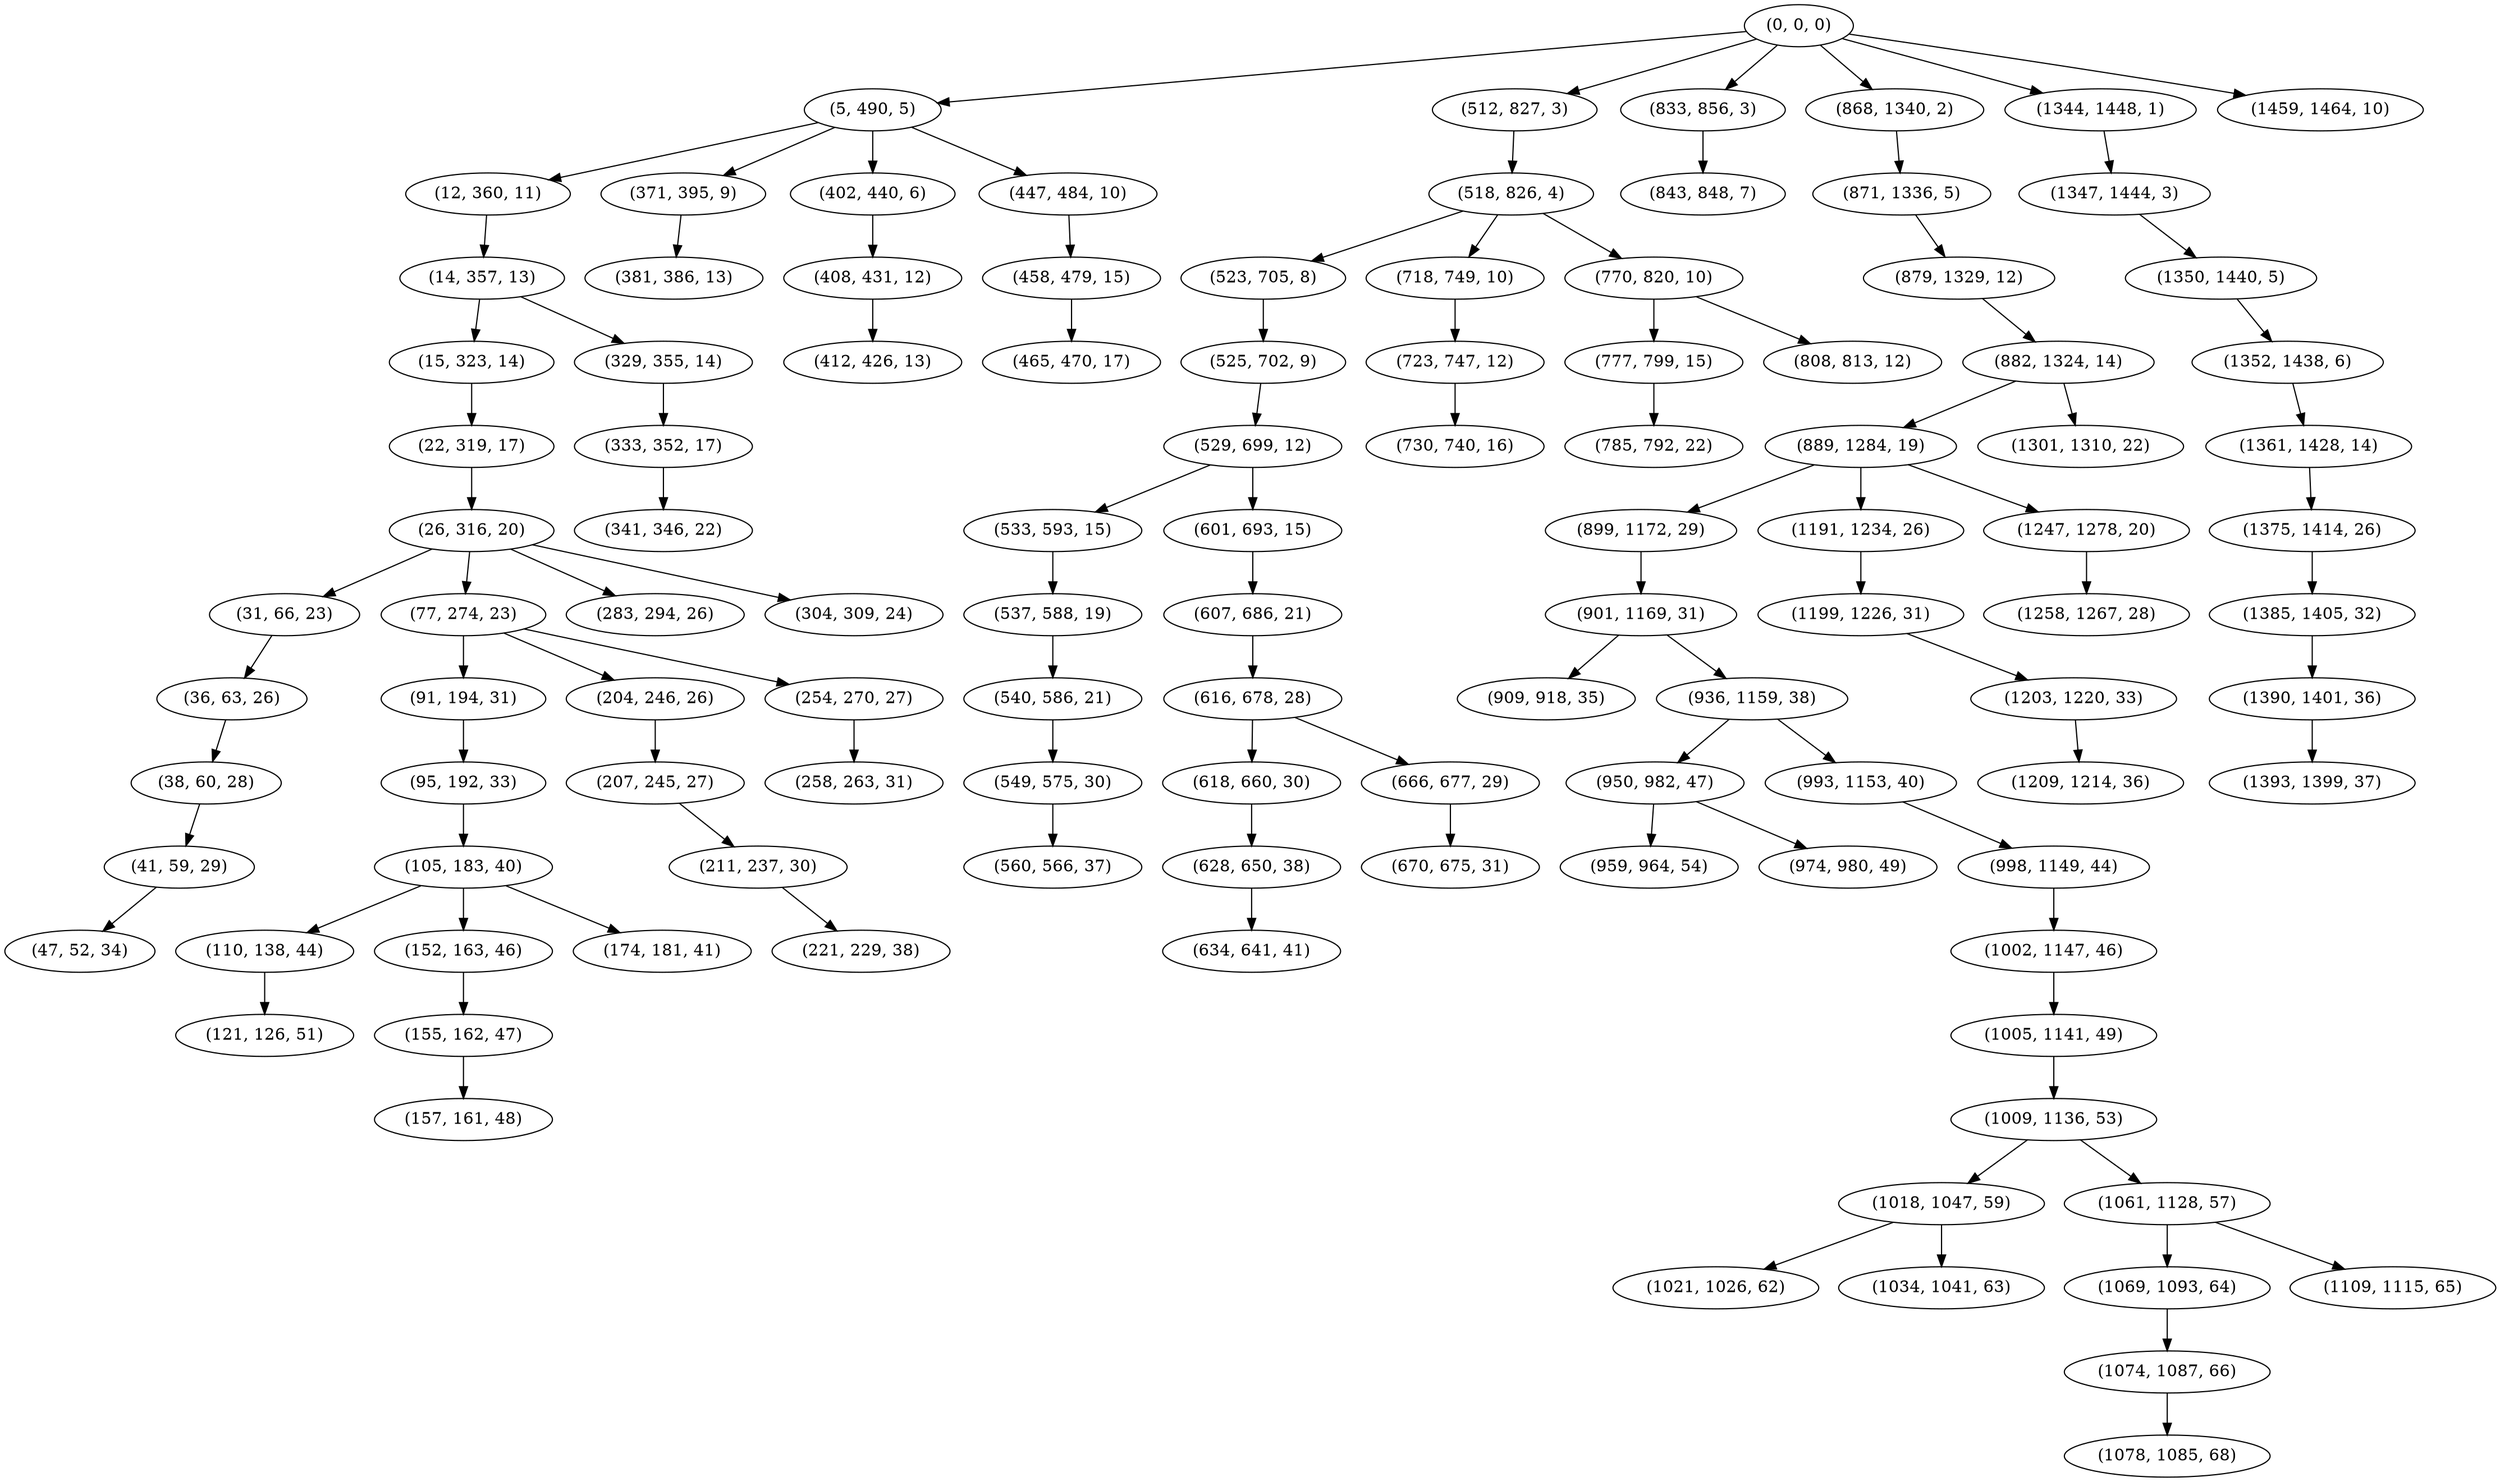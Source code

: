 digraph tree {
    "(0, 0, 0)";
    "(5, 490, 5)";
    "(12, 360, 11)";
    "(14, 357, 13)";
    "(15, 323, 14)";
    "(22, 319, 17)";
    "(26, 316, 20)";
    "(31, 66, 23)";
    "(36, 63, 26)";
    "(38, 60, 28)";
    "(41, 59, 29)";
    "(47, 52, 34)";
    "(77, 274, 23)";
    "(91, 194, 31)";
    "(95, 192, 33)";
    "(105, 183, 40)";
    "(110, 138, 44)";
    "(121, 126, 51)";
    "(152, 163, 46)";
    "(155, 162, 47)";
    "(157, 161, 48)";
    "(174, 181, 41)";
    "(204, 246, 26)";
    "(207, 245, 27)";
    "(211, 237, 30)";
    "(221, 229, 38)";
    "(254, 270, 27)";
    "(258, 263, 31)";
    "(283, 294, 26)";
    "(304, 309, 24)";
    "(329, 355, 14)";
    "(333, 352, 17)";
    "(341, 346, 22)";
    "(371, 395, 9)";
    "(381, 386, 13)";
    "(402, 440, 6)";
    "(408, 431, 12)";
    "(412, 426, 13)";
    "(447, 484, 10)";
    "(458, 479, 15)";
    "(465, 470, 17)";
    "(512, 827, 3)";
    "(518, 826, 4)";
    "(523, 705, 8)";
    "(525, 702, 9)";
    "(529, 699, 12)";
    "(533, 593, 15)";
    "(537, 588, 19)";
    "(540, 586, 21)";
    "(549, 575, 30)";
    "(560, 566, 37)";
    "(601, 693, 15)";
    "(607, 686, 21)";
    "(616, 678, 28)";
    "(618, 660, 30)";
    "(628, 650, 38)";
    "(634, 641, 41)";
    "(666, 677, 29)";
    "(670, 675, 31)";
    "(718, 749, 10)";
    "(723, 747, 12)";
    "(730, 740, 16)";
    "(770, 820, 10)";
    "(777, 799, 15)";
    "(785, 792, 22)";
    "(808, 813, 12)";
    "(833, 856, 3)";
    "(843, 848, 7)";
    "(868, 1340, 2)";
    "(871, 1336, 5)";
    "(879, 1329, 12)";
    "(882, 1324, 14)";
    "(889, 1284, 19)";
    "(899, 1172, 29)";
    "(901, 1169, 31)";
    "(909, 918, 35)";
    "(936, 1159, 38)";
    "(950, 982, 47)";
    "(959, 964, 54)";
    "(974, 980, 49)";
    "(993, 1153, 40)";
    "(998, 1149, 44)";
    "(1002, 1147, 46)";
    "(1005, 1141, 49)";
    "(1009, 1136, 53)";
    "(1018, 1047, 59)";
    "(1021, 1026, 62)";
    "(1034, 1041, 63)";
    "(1061, 1128, 57)";
    "(1069, 1093, 64)";
    "(1074, 1087, 66)";
    "(1078, 1085, 68)";
    "(1109, 1115, 65)";
    "(1191, 1234, 26)";
    "(1199, 1226, 31)";
    "(1203, 1220, 33)";
    "(1209, 1214, 36)";
    "(1247, 1278, 20)";
    "(1258, 1267, 28)";
    "(1301, 1310, 22)";
    "(1344, 1448, 1)";
    "(1347, 1444, 3)";
    "(1350, 1440, 5)";
    "(1352, 1438, 6)";
    "(1361, 1428, 14)";
    "(1375, 1414, 26)";
    "(1385, 1405, 32)";
    "(1390, 1401, 36)";
    "(1393, 1399, 37)";
    "(1459, 1464, 10)";
    "(0, 0, 0)" -> "(5, 490, 5)";
    "(0, 0, 0)" -> "(512, 827, 3)";
    "(0, 0, 0)" -> "(833, 856, 3)";
    "(0, 0, 0)" -> "(868, 1340, 2)";
    "(0, 0, 0)" -> "(1344, 1448, 1)";
    "(0, 0, 0)" -> "(1459, 1464, 10)";
    "(5, 490, 5)" -> "(12, 360, 11)";
    "(5, 490, 5)" -> "(371, 395, 9)";
    "(5, 490, 5)" -> "(402, 440, 6)";
    "(5, 490, 5)" -> "(447, 484, 10)";
    "(12, 360, 11)" -> "(14, 357, 13)";
    "(14, 357, 13)" -> "(15, 323, 14)";
    "(14, 357, 13)" -> "(329, 355, 14)";
    "(15, 323, 14)" -> "(22, 319, 17)";
    "(22, 319, 17)" -> "(26, 316, 20)";
    "(26, 316, 20)" -> "(31, 66, 23)";
    "(26, 316, 20)" -> "(77, 274, 23)";
    "(26, 316, 20)" -> "(283, 294, 26)";
    "(26, 316, 20)" -> "(304, 309, 24)";
    "(31, 66, 23)" -> "(36, 63, 26)";
    "(36, 63, 26)" -> "(38, 60, 28)";
    "(38, 60, 28)" -> "(41, 59, 29)";
    "(41, 59, 29)" -> "(47, 52, 34)";
    "(77, 274, 23)" -> "(91, 194, 31)";
    "(77, 274, 23)" -> "(204, 246, 26)";
    "(77, 274, 23)" -> "(254, 270, 27)";
    "(91, 194, 31)" -> "(95, 192, 33)";
    "(95, 192, 33)" -> "(105, 183, 40)";
    "(105, 183, 40)" -> "(110, 138, 44)";
    "(105, 183, 40)" -> "(152, 163, 46)";
    "(105, 183, 40)" -> "(174, 181, 41)";
    "(110, 138, 44)" -> "(121, 126, 51)";
    "(152, 163, 46)" -> "(155, 162, 47)";
    "(155, 162, 47)" -> "(157, 161, 48)";
    "(204, 246, 26)" -> "(207, 245, 27)";
    "(207, 245, 27)" -> "(211, 237, 30)";
    "(211, 237, 30)" -> "(221, 229, 38)";
    "(254, 270, 27)" -> "(258, 263, 31)";
    "(329, 355, 14)" -> "(333, 352, 17)";
    "(333, 352, 17)" -> "(341, 346, 22)";
    "(371, 395, 9)" -> "(381, 386, 13)";
    "(402, 440, 6)" -> "(408, 431, 12)";
    "(408, 431, 12)" -> "(412, 426, 13)";
    "(447, 484, 10)" -> "(458, 479, 15)";
    "(458, 479, 15)" -> "(465, 470, 17)";
    "(512, 827, 3)" -> "(518, 826, 4)";
    "(518, 826, 4)" -> "(523, 705, 8)";
    "(518, 826, 4)" -> "(718, 749, 10)";
    "(518, 826, 4)" -> "(770, 820, 10)";
    "(523, 705, 8)" -> "(525, 702, 9)";
    "(525, 702, 9)" -> "(529, 699, 12)";
    "(529, 699, 12)" -> "(533, 593, 15)";
    "(529, 699, 12)" -> "(601, 693, 15)";
    "(533, 593, 15)" -> "(537, 588, 19)";
    "(537, 588, 19)" -> "(540, 586, 21)";
    "(540, 586, 21)" -> "(549, 575, 30)";
    "(549, 575, 30)" -> "(560, 566, 37)";
    "(601, 693, 15)" -> "(607, 686, 21)";
    "(607, 686, 21)" -> "(616, 678, 28)";
    "(616, 678, 28)" -> "(618, 660, 30)";
    "(616, 678, 28)" -> "(666, 677, 29)";
    "(618, 660, 30)" -> "(628, 650, 38)";
    "(628, 650, 38)" -> "(634, 641, 41)";
    "(666, 677, 29)" -> "(670, 675, 31)";
    "(718, 749, 10)" -> "(723, 747, 12)";
    "(723, 747, 12)" -> "(730, 740, 16)";
    "(770, 820, 10)" -> "(777, 799, 15)";
    "(770, 820, 10)" -> "(808, 813, 12)";
    "(777, 799, 15)" -> "(785, 792, 22)";
    "(833, 856, 3)" -> "(843, 848, 7)";
    "(868, 1340, 2)" -> "(871, 1336, 5)";
    "(871, 1336, 5)" -> "(879, 1329, 12)";
    "(879, 1329, 12)" -> "(882, 1324, 14)";
    "(882, 1324, 14)" -> "(889, 1284, 19)";
    "(882, 1324, 14)" -> "(1301, 1310, 22)";
    "(889, 1284, 19)" -> "(899, 1172, 29)";
    "(889, 1284, 19)" -> "(1191, 1234, 26)";
    "(889, 1284, 19)" -> "(1247, 1278, 20)";
    "(899, 1172, 29)" -> "(901, 1169, 31)";
    "(901, 1169, 31)" -> "(909, 918, 35)";
    "(901, 1169, 31)" -> "(936, 1159, 38)";
    "(936, 1159, 38)" -> "(950, 982, 47)";
    "(936, 1159, 38)" -> "(993, 1153, 40)";
    "(950, 982, 47)" -> "(959, 964, 54)";
    "(950, 982, 47)" -> "(974, 980, 49)";
    "(993, 1153, 40)" -> "(998, 1149, 44)";
    "(998, 1149, 44)" -> "(1002, 1147, 46)";
    "(1002, 1147, 46)" -> "(1005, 1141, 49)";
    "(1005, 1141, 49)" -> "(1009, 1136, 53)";
    "(1009, 1136, 53)" -> "(1018, 1047, 59)";
    "(1009, 1136, 53)" -> "(1061, 1128, 57)";
    "(1018, 1047, 59)" -> "(1021, 1026, 62)";
    "(1018, 1047, 59)" -> "(1034, 1041, 63)";
    "(1061, 1128, 57)" -> "(1069, 1093, 64)";
    "(1061, 1128, 57)" -> "(1109, 1115, 65)";
    "(1069, 1093, 64)" -> "(1074, 1087, 66)";
    "(1074, 1087, 66)" -> "(1078, 1085, 68)";
    "(1191, 1234, 26)" -> "(1199, 1226, 31)";
    "(1199, 1226, 31)" -> "(1203, 1220, 33)";
    "(1203, 1220, 33)" -> "(1209, 1214, 36)";
    "(1247, 1278, 20)" -> "(1258, 1267, 28)";
    "(1344, 1448, 1)" -> "(1347, 1444, 3)";
    "(1347, 1444, 3)" -> "(1350, 1440, 5)";
    "(1350, 1440, 5)" -> "(1352, 1438, 6)";
    "(1352, 1438, 6)" -> "(1361, 1428, 14)";
    "(1361, 1428, 14)" -> "(1375, 1414, 26)";
    "(1375, 1414, 26)" -> "(1385, 1405, 32)";
    "(1385, 1405, 32)" -> "(1390, 1401, 36)";
    "(1390, 1401, 36)" -> "(1393, 1399, 37)";
}
